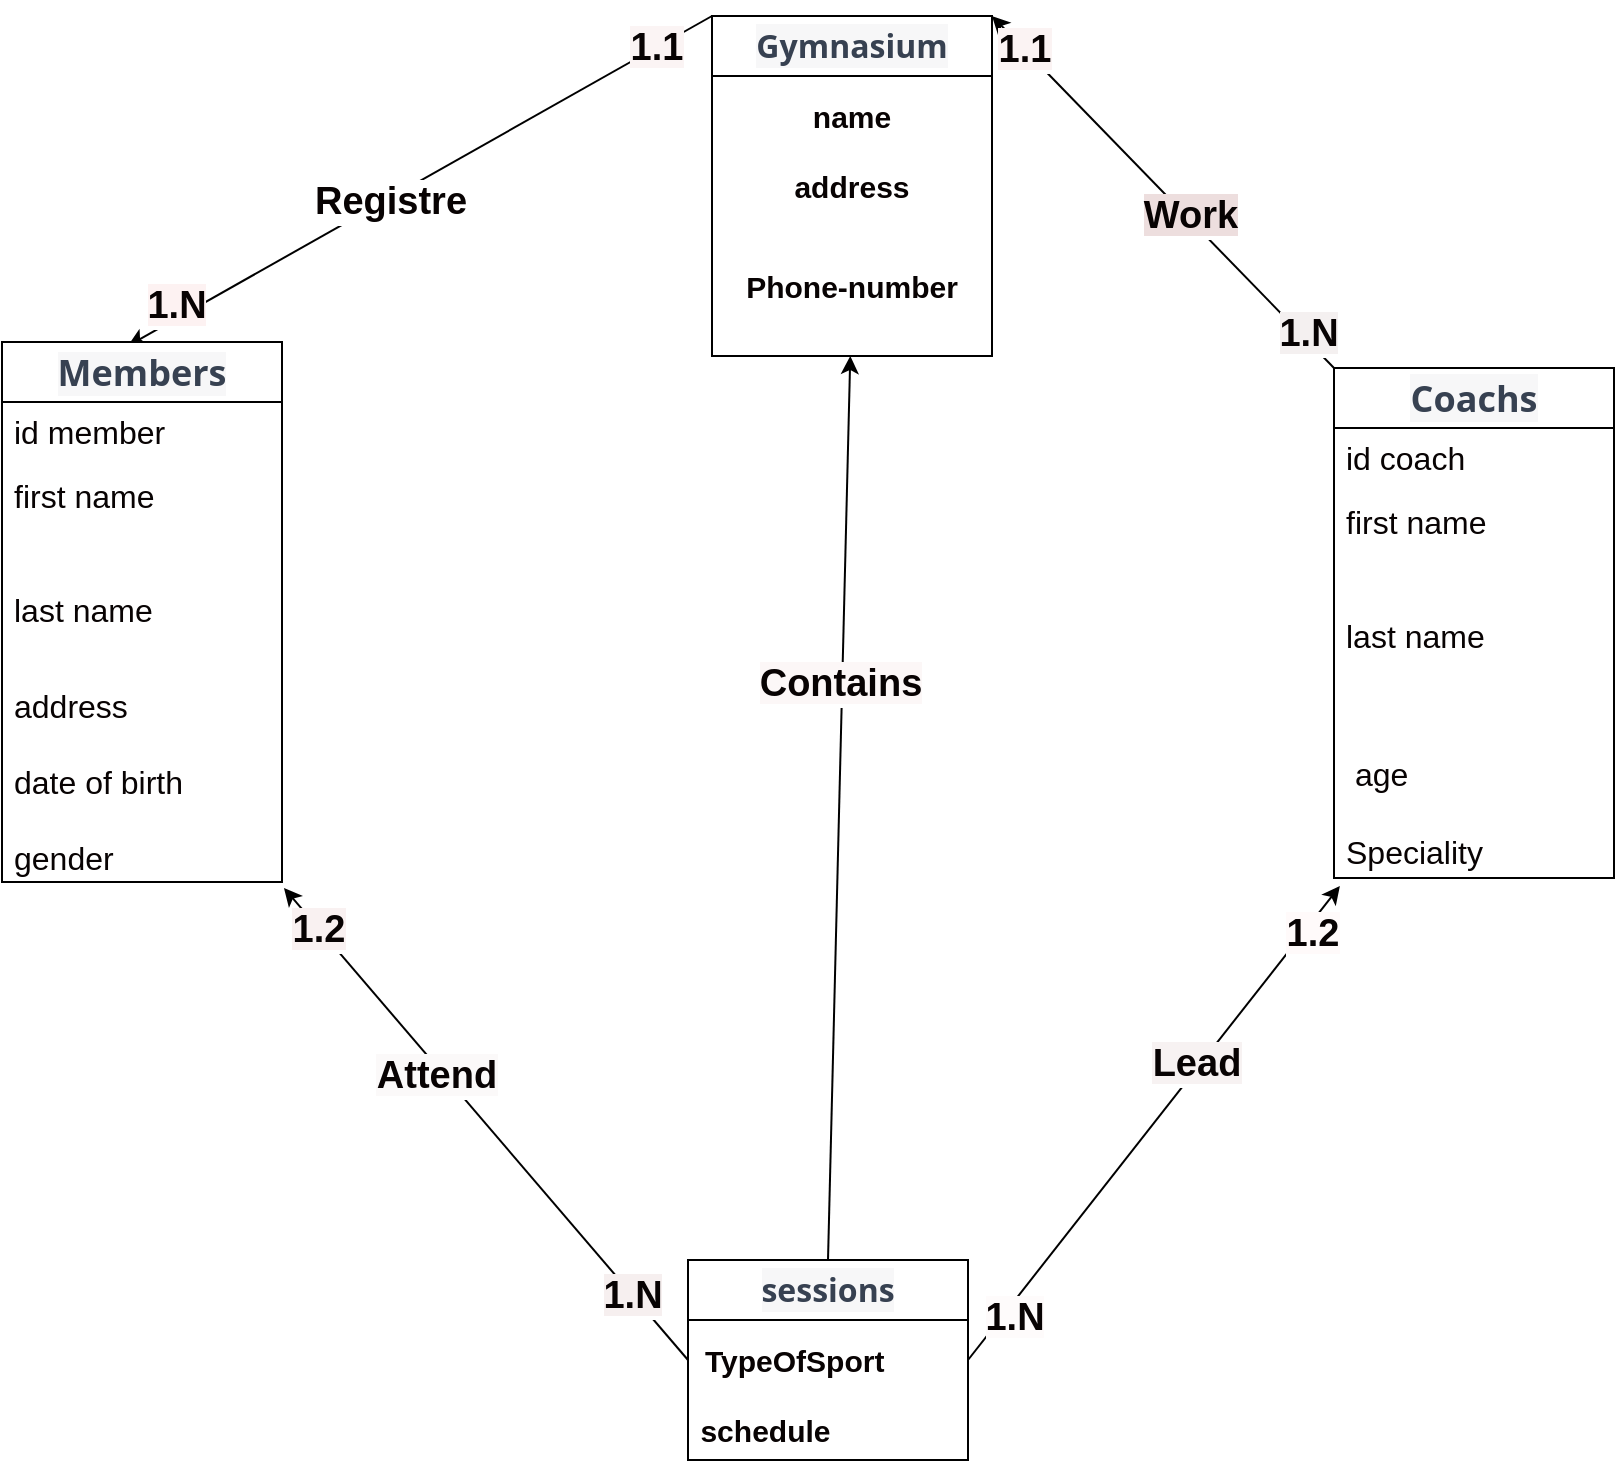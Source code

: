 <mxfile>
    <diagram id="eHDcz2pxEvutrkfLpEDT" name="Page-1">
        <mxGraphModel dx="1682" dy="1580" grid="0" gridSize="10" guides="1" tooltips="1" connect="1" arrows="1" fold="1" page="1" pageScale="1" pageWidth="850" pageHeight="1100" math="0" shadow="0">
            <root>
                <mxCell id="0"/>
                <mxCell id="1" parent="0"/>
                <mxCell id="13" style="edgeStyle=none;html=1;exitX=0;exitY=0;exitDx=0;exitDy=0;entryX=0.45;entryY=0.007;entryDx=0;entryDy=0;entryPerimeter=0;fontSize=18;fontColor=#080303;" edge="1" parent="1" source="3" target="7">
                    <mxGeometry relative="1" as="geometry"/>
                </mxCell>
                <mxCell id="17" value="&lt;b&gt;&lt;font style=&quot;font-size: 19px; background-color: rgb(255, 255, 255);&quot;&gt;Registre&lt;/font&gt;&lt;/b&gt;" style="edgeLabel;html=1;align=center;verticalAlign=middle;resizable=0;points=[];fontSize=18;fontColor=#080303;" vertex="1" connectable="0" parent="13">
                    <mxGeometry x="0.187" y="1" relative="1" as="geometry">
                        <mxPoint x="12" y="-6" as="offset"/>
                    </mxGeometry>
                </mxCell>
                <mxCell id="35" value="&lt;b style=&quot;background-color: rgb(251, 244, 244);&quot;&gt;1.1&lt;/b&gt;" style="edgeLabel;html=1;align=center;verticalAlign=middle;resizable=0;points=[];fontSize=19;fontColor=#080303;" vertex="1" connectable="0" parent="13">
                    <mxGeometry x="-0.803" relative="1" as="geometry">
                        <mxPoint as="offset"/>
                    </mxGeometry>
                </mxCell>
                <mxCell id="36" value="&lt;b style=&quot;background-color: rgb(253, 242, 242);&quot;&gt;1.N&lt;/b&gt;" style="edgeLabel;html=1;align=center;verticalAlign=middle;resizable=0;points=[];fontSize=19;fontColor=#080303;" vertex="1" connectable="0" parent="13">
                    <mxGeometry x="0.908" y="1" relative="1" as="geometry">
                        <mxPoint x="10" y="-13" as="offset"/>
                    </mxGeometry>
                </mxCell>
                <mxCell id="3" value="&lt;span style=&quot;color: rgb(55, 65, 81); font-family: Söhne, ui-sans-serif, system-ui, -apple-system, &amp;quot;Segoe UI&amp;quot;, Roboto, Ubuntu, Cantarell, &amp;quot;Noto Sans&amp;quot;, sans-serif, &amp;quot;Helvetica Neue&amp;quot;, Arial, &amp;quot;Apple Color Emoji&amp;quot;, &amp;quot;Segoe UI Emoji&amp;quot;, &amp;quot;Segoe UI Symbol&amp;quot;, &amp;quot;Noto Color Emoji&amp;quot;; font-size: 16px; background-color: rgb(247, 247, 248);&quot;&gt;Gymnasium&lt;/span&gt;" style="swimlane;fontStyle=1;childLayout=stackLayout;horizontal=1;startSize=30;horizontalStack=0;resizeParent=1;resizeParentMax=0;resizeLast=0;collapsible=1;marginBottom=0;whiteSpace=wrap;html=1;labelBackgroundColor=#FFFFFF;fontColor=#080303;align=center;fontSize=16;" vertex="1" parent="1">
                    <mxGeometry x="140" y="-416" width="140" height="170" as="geometry"/>
                </mxCell>
                <mxCell id="4" value="name" style="text;strokeColor=none;fillColor=none;align=center;verticalAlign=middle;spacingLeft=4;spacingRight=4;overflow=hidden;points=[[0,0.5],[1,0.5]];portConstraint=eastwest;rotatable=0;whiteSpace=wrap;html=1;labelBackgroundColor=#FFFFFF;fontColor=#080303;fontStyle=1;fontSize=15;" vertex="1" parent="3">
                    <mxGeometry y="30" width="140" height="40" as="geometry"/>
                </mxCell>
                <mxCell id="5" value="address" style="text;strokeColor=none;fillColor=none;align=center;verticalAlign=middle;spacingLeft=4;spacingRight=4;overflow=hidden;points=[[0,0.5],[1,0.5]];portConstraint=eastwest;rotatable=0;whiteSpace=wrap;html=1;labelBackgroundColor=#FFFFFF;fontColor=#080303;fontSize=15;fontStyle=1" vertex="1" parent="3">
                    <mxGeometry y="70" width="140" height="30" as="geometry"/>
                </mxCell>
                <mxCell id="6" value="Phone-number" style="text;strokeColor=none;fillColor=none;align=center;verticalAlign=middle;spacingLeft=4;spacingRight=4;overflow=hidden;points=[[0,0.5],[1,0.5]];portConstraint=eastwest;rotatable=0;whiteSpace=wrap;html=1;labelBackgroundColor=#FFFFFF;fontColor=#080303;fontSize=15;fontStyle=1" vertex="1" parent="3">
                    <mxGeometry y="100" width="140" height="70" as="geometry"/>
                </mxCell>
                <mxCell id="7" value="&lt;span style=&quot;color: rgb(55, 65, 81); font-family: Söhne, ui-sans-serif, system-ui, -apple-system, &amp;quot;Segoe UI&amp;quot;, Roboto, Ubuntu, Cantarell, &amp;quot;Noto Sans&amp;quot;, sans-serif, &amp;quot;Helvetica Neue&amp;quot;, Arial, &amp;quot;Apple Color Emoji&amp;quot;, &amp;quot;Segoe UI Emoji&amp;quot;, &amp;quot;Segoe UI Symbol&amp;quot;, &amp;quot;Noto Color Emoji&amp;quot;; text-align: left; background-color: rgb(247, 247, 248);&quot;&gt;&lt;b&gt;&lt;font style=&quot;font-size: 18px;&quot;&gt;Members&lt;/font&gt;&lt;/b&gt;&lt;/span&gt;" style="swimlane;fontStyle=0;childLayout=stackLayout;horizontal=1;startSize=30;horizontalStack=0;resizeParent=1;resizeParentMax=0;resizeLast=0;collapsible=1;marginBottom=0;whiteSpace=wrap;html=1;labelBackgroundColor=#FFFFFF;fontSize=16;fontColor=#080303;" vertex="1" parent="1">
                    <mxGeometry x="-215" y="-253" width="140" height="270" as="geometry"/>
                </mxCell>
                <mxCell id="8" value="id member" style="text;strokeColor=none;fillColor=none;align=left;verticalAlign=middle;spacingLeft=4;spacingRight=4;overflow=hidden;points=[[0,0.5],[1,0.5]];portConstraint=eastwest;rotatable=0;whiteSpace=wrap;html=1;labelBackgroundColor=#FFFFFF;fontSize=16;fontColor=#080303;" vertex="1" parent="7">
                    <mxGeometry y="30" width="140" height="30" as="geometry"/>
                </mxCell>
                <mxCell id="9" value="first name&lt;br&gt;&lt;br&gt;&lt;br&gt;last name&amp;nbsp; &amp;nbsp; &amp;nbsp; &amp;nbsp; &amp;nbsp; &amp;nbsp; &amp;nbsp;&amp;nbsp;" style="text;strokeColor=none;fillColor=none;align=left;verticalAlign=middle;spacingLeft=4;spacingRight=4;overflow=hidden;points=[[0,0.5],[1,0.5]];portConstraint=eastwest;rotatable=0;whiteSpace=wrap;html=1;labelBackgroundColor=#FFFFFF;fontSize=16;fontColor=#080303;" vertex="1" parent="7">
                    <mxGeometry y="60" width="140" height="110" as="geometry"/>
                </mxCell>
                <mxCell id="10" value="address&amp;nbsp; &amp;nbsp; &amp;nbsp; &amp;nbsp; &amp;nbsp; &amp;nbsp; &amp;nbsp; &amp;nbsp; &amp;nbsp;&lt;br&gt;date of birth&lt;br&gt;&lt;br&gt;gender" style="text;strokeColor=none;fillColor=none;align=left;verticalAlign=middle;spacingLeft=4;spacingRight=4;overflow=hidden;points=[[0,0.5],[1,0.5]];portConstraint=eastwest;rotatable=0;whiteSpace=wrap;html=1;labelBackgroundColor=#FFFFFF;fontSize=16;fontColor=#080303;" vertex="1" parent="7">
                    <mxGeometry y="170" width="140" height="100" as="geometry"/>
                </mxCell>
                <mxCell id="26" style="edgeStyle=none;html=1;exitX=0;exitY=0;exitDx=0;exitDy=0;entryX=1;entryY=0;entryDx=0;entryDy=0;fontSize=19;fontColor=#080303;" edge="1" parent="1" source="18" target="3">
                    <mxGeometry relative="1" as="geometry"/>
                </mxCell>
                <mxCell id="27" value="&lt;b style=&quot;background-color: rgb(237, 222, 222);&quot;&gt;Work&lt;/b&gt;" style="edgeLabel;html=1;align=center;verticalAlign=middle;resizable=0;points=[];fontSize=19;fontColor=#080303;" vertex="1" connectable="0" parent="26">
                    <mxGeometry x="-0.155" y="1" relative="1" as="geometry">
                        <mxPoint x="1" y="-3" as="offset"/>
                    </mxGeometry>
                </mxCell>
                <mxCell id="37" value="&lt;b style=&quot;background-color: rgb(251, 243, 243);&quot;&gt;1.1&lt;/b&gt;" style="edgeLabel;html=1;align=center;verticalAlign=middle;resizable=0;points=[];fontSize=19;fontColor=#080303;" vertex="1" connectable="0" parent="26">
                    <mxGeometry x="0.822" y="1" relative="1" as="geometry">
                        <mxPoint x="1" as="offset"/>
                    </mxGeometry>
                </mxCell>
                <mxCell id="38" value="&lt;b style=&quot;background-color: rgb(244, 240, 240);&quot;&gt;1.N&lt;/b&gt;" style="edgeLabel;html=1;align=center;verticalAlign=middle;resizable=0;points=[];fontSize=19;fontColor=#080303;" vertex="1" connectable="0" parent="26">
                    <mxGeometry x="-0.86" y="3" relative="1" as="geometry">
                        <mxPoint x="1" y="-7" as="offset"/>
                    </mxGeometry>
                </mxCell>
                <mxCell id="18" value="&lt;div style=&quot;text-align: left;&quot;&gt;&lt;font face=&quot;Söhne, ui-sans-serif, system-ui, -apple-system, Segoe UI, Roboto, Ubuntu, Cantarell, Noto Sans, sans-serif, Helvetica Neue, Arial, Apple Color Emoji, Segoe UI Emoji, Segoe UI Symbol, Noto Color Emoji&quot; color=&quot;#374151&quot;&gt;&lt;span style=&quot;font-size: 18px; background-color: rgb(247, 247, 248);&quot;&gt;&lt;b&gt;Coachs&lt;/b&gt;&lt;/span&gt;&lt;/font&gt;&lt;/div&gt;" style="swimlane;fontStyle=0;childLayout=stackLayout;horizontal=1;startSize=30;horizontalStack=0;resizeParent=1;resizeParentMax=0;resizeLast=0;collapsible=1;marginBottom=0;whiteSpace=wrap;html=1;labelBackgroundColor=#FFFFFF;fontSize=16;fontColor=#080303;" vertex="1" parent="1">
                    <mxGeometry x="451" y="-240" width="140" height="255" as="geometry">
                        <mxRectangle x="442" y="-298" width="94" height="34" as="alternateBounds"/>
                    </mxGeometry>
                </mxCell>
                <mxCell id="19" value="id coach" style="text;strokeColor=none;fillColor=none;align=left;verticalAlign=middle;spacingLeft=4;spacingRight=4;overflow=hidden;points=[[0,0.5],[1,0.5]];portConstraint=eastwest;rotatable=0;whiteSpace=wrap;html=1;labelBackgroundColor=#FFFFFF;fontSize=16;fontColor=#080303;" vertex="1" parent="18">
                    <mxGeometry y="30" width="140" height="30" as="geometry"/>
                </mxCell>
                <mxCell id="20" value="first name&lt;br&gt;&lt;br&gt;&lt;br&gt;last name&amp;nbsp; &amp;nbsp; &amp;nbsp; &amp;nbsp; &amp;nbsp; &amp;nbsp; &amp;nbsp;&amp;nbsp;" style="text;strokeColor=none;fillColor=none;align=left;verticalAlign=middle;spacingLeft=4;spacingRight=4;overflow=hidden;points=[[0,0.5],[1,0.5]];portConstraint=eastwest;rotatable=0;whiteSpace=wrap;html=1;labelBackgroundColor=#FFFFFF;fontSize=16;fontColor=#080303;" vertex="1" parent="18">
                    <mxGeometry y="60" width="140" height="110" as="geometry"/>
                </mxCell>
                <mxCell id="21" value="&amp;nbsp; &amp;nbsp; &amp;nbsp; &amp;nbsp; &amp;nbsp; &amp;nbsp; &amp;nbsp; &amp;nbsp;&lt;br&gt;&amp;nbsp;age&amp;nbsp; &amp;nbsp; &amp;nbsp; &amp;nbsp; &amp;nbsp; &amp;nbsp; &amp;nbsp; &amp;nbsp; &amp;nbsp; &amp;nbsp; &amp;nbsp; &amp;nbsp;&lt;br&gt;Speciality" style="text;strokeColor=none;fillColor=none;align=left;verticalAlign=middle;spacingLeft=4;spacingRight=4;overflow=hidden;points=[[0,0.5],[1,0.5]];portConstraint=eastwest;rotatable=0;whiteSpace=wrap;html=1;labelBackgroundColor=#FFFFFF;fontSize=16;fontColor=#080303;" vertex="1" parent="18">
                    <mxGeometry y="170" width="140" height="85" as="geometry"/>
                </mxCell>
                <mxCell id="28" style="edgeStyle=none;html=1;exitX=0.5;exitY=0;exitDx=0;exitDy=0;fontSize=19;fontColor=#080303;" edge="1" parent="1" source="22" target="6">
                    <mxGeometry relative="1" as="geometry"/>
                </mxCell>
                <mxCell id="29" value="&lt;b style=&quot;background-color: rgb(252, 247, 247);&quot;&gt;Contains&lt;/b&gt;" style="edgeLabel;html=1;align=center;verticalAlign=middle;resizable=0;points=[];fontSize=19;fontColor=#080303;" vertex="1" connectable="0" parent="28">
                    <mxGeometry x="0.277" y="1" relative="1" as="geometry">
                        <mxPoint as="offset"/>
                    </mxGeometry>
                </mxCell>
                <mxCell id="22" value="&lt;span style=&quot;color: rgb(55, 65, 81); font-family: Söhne, ui-sans-serif, system-ui, -apple-system, &amp;quot;Segoe UI&amp;quot;, Roboto, Ubuntu, Cantarell, &amp;quot;Noto Sans&amp;quot;, sans-serif, &amp;quot;Helvetica Neue&amp;quot;, Arial, &amp;quot;Apple Color Emoji&amp;quot;, &amp;quot;Segoe UI Emoji&amp;quot;, &amp;quot;Segoe UI Symbol&amp;quot;, &amp;quot;Noto Color Emoji&amp;quot;; font-size: 16px; background-color: rgb(247, 247, 248);&quot;&gt;sessions&lt;/span&gt;" style="swimlane;fontStyle=1;childLayout=stackLayout;horizontal=1;startSize=30;horizontalStack=0;resizeParent=1;resizeParentMax=0;resizeLast=0;collapsible=1;marginBottom=0;whiteSpace=wrap;html=1;labelBackgroundColor=#FFFFFF;fontColor=#080303;align=center;fontSize=16;" vertex="1" parent="1">
                    <mxGeometry x="128" y="206" width="140" height="100" as="geometry"/>
                </mxCell>
                <mxCell id="23" value="TypeOfSport&amp;nbsp; &amp;nbsp; &amp;nbsp; &amp;nbsp;&amp;nbsp;" style="text;strokeColor=none;fillColor=none;align=center;verticalAlign=middle;spacingLeft=4;spacingRight=4;overflow=hidden;points=[[0,0.5],[1,0.5]];portConstraint=eastwest;rotatable=0;whiteSpace=wrap;html=1;labelBackgroundColor=#FFFFFF;fontColor=#080303;fontStyle=1;fontSize=15;" vertex="1" parent="22">
                    <mxGeometry y="30" width="140" height="40" as="geometry"/>
                </mxCell>
                <mxCell id="24" value="schedule&amp;nbsp; &amp;nbsp; &amp;nbsp; &amp;nbsp; &amp;nbsp; &amp;nbsp; &amp;nbsp; &amp;nbsp;" style="text;strokeColor=none;fillColor=none;align=center;verticalAlign=middle;spacingLeft=4;spacingRight=4;overflow=hidden;points=[[0,0.5],[1,0.5]];portConstraint=eastwest;rotatable=0;whiteSpace=wrap;html=1;labelBackgroundColor=#FFFFFF;fontColor=#080303;fontSize=15;fontStyle=1" vertex="1" parent="22">
                    <mxGeometry y="70" width="140" height="30" as="geometry"/>
                </mxCell>
                <mxCell id="30" style="edgeStyle=none;html=1;exitX=0;exitY=0.5;exitDx=0;exitDy=0;entryX=1.007;entryY=1.03;entryDx=0;entryDy=0;entryPerimeter=0;fontSize=19;fontColor=#080303;" edge="1" parent="1" source="23" target="10">
                    <mxGeometry relative="1" as="geometry"/>
                </mxCell>
                <mxCell id="31" value="&lt;b style=&quot;background-color: rgb(251, 249, 249);&quot;&gt;Attend&lt;/b&gt;" style="edgeLabel;html=1;align=center;verticalAlign=middle;resizable=0;points=[];fontSize=19;fontColor=#080303;" vertex="1" connectable="0" parent="30">
                    <mxGeometry x="0.223" y="3" relative="1" as="geometry">
                        <mxPoint as="offset"/>
                    </mxGeometry>
                </mxCell>
                <mxCell id="40" value="&lt;b style=&quot;background-color: rgb(246, 239, 239);&quot;&gt;1.N&lt;/b&gt;" style="edgeLabel;html=1;align=center;verticalAlign=middle;resizable=0;points=[];fontSize=19;fontColor=#080303;" vertex="1" connectable="0" parent="30">
                    <mxGeometry x="-0.722" y="1" relative="1" as="geometry">
                        <mxPoint as="offset"/>
                    </mxGeometry>
                </mxCell>
                <mxCell id="42" value="&lt;b style=&quot;background-color: rgb(249, 241, 241);&quot;&gt;1.2&lt;/b&gt;" style="edgeLabel;html=1;align=center;verticalAlign=middle;resizable=0;points=[];fontSize=19;fontColor=#080303;" vertex="1" connectable="0" parent="30">
                    <mxGeometry x="0.827" relative="1" as="geometry">
                        <mxPoint x="-1" as="offset"/>
                    </mxGeometry>
                </mxCell>
                <mxCell id="32" style="edgeStyle=none;html=1;exitX=1;exitY=0.5;exitDx=0;exitDy=0;entryX=0.021;entryY=1.047;entryDx=0;entryDy=0;entryPerimeter=0;fontSize=19;fontColor=#080303;" edge="1" parent="1" source="23" target="21">
                    <mxGeometry relative="1" as="geometry"/>
                </mxCell>
                <mxCell id="33" value="&lt;b style=&quot;background-color: rgb(247, 242, 242);&quot;&gt;Lead&lt;/b&gt;" style="edgeLabel;html=1;align=center;verticalAlign=middle;resizable=0;points=[];fontSize=19;fontColor=#080303;" vertex="1" connectable="0" parent="32">
                    <mxGeometry x="0.239" y="2" relative="1" as="geometry">
                        <mxPoint as="offset"/>
                    </mxGeometry>
                </mxCell>
                <mxCell id="39" value="&lt;b style=&quot;background-color: rgb(254, 251, 251);&quot;&gt;1.N&lt;/b&gt;" style="edgeLabel;html=1;align=center;verticalAlign=middle;resizable=0;points=[];fontSize=19;fontColor=#080303;" vertex="1" connectable="0" parent="32">
                    <mxGeometry x="-0.858" y="-1" relative="1" as="geometry">
                        <mxPoint x="9" y="-5" as="offset"/>
                    </mxGeometry>
                </mxCell>
                <mxCell id="41" value="&lt;b style=&quot;background-color: rgb(255, 250, 250);&quot;&gt;1.2&lt;/b&gt;" style="edgeLabel;html=1;align=center;verticalAlign=middle;resizable=0;points=[];fontSize=19;fontColor=#080303;" vertex="1" connectable="0" parent="32">
                    <mxGeometry x="0.82" y="-3" relative="1" as="geometry">
                        <mxPoint as="offset"/>
                    </mxGeometry>
                </mxCell>
            </root>
        </mxGraphModel>
    </diagram>
</mxfile>